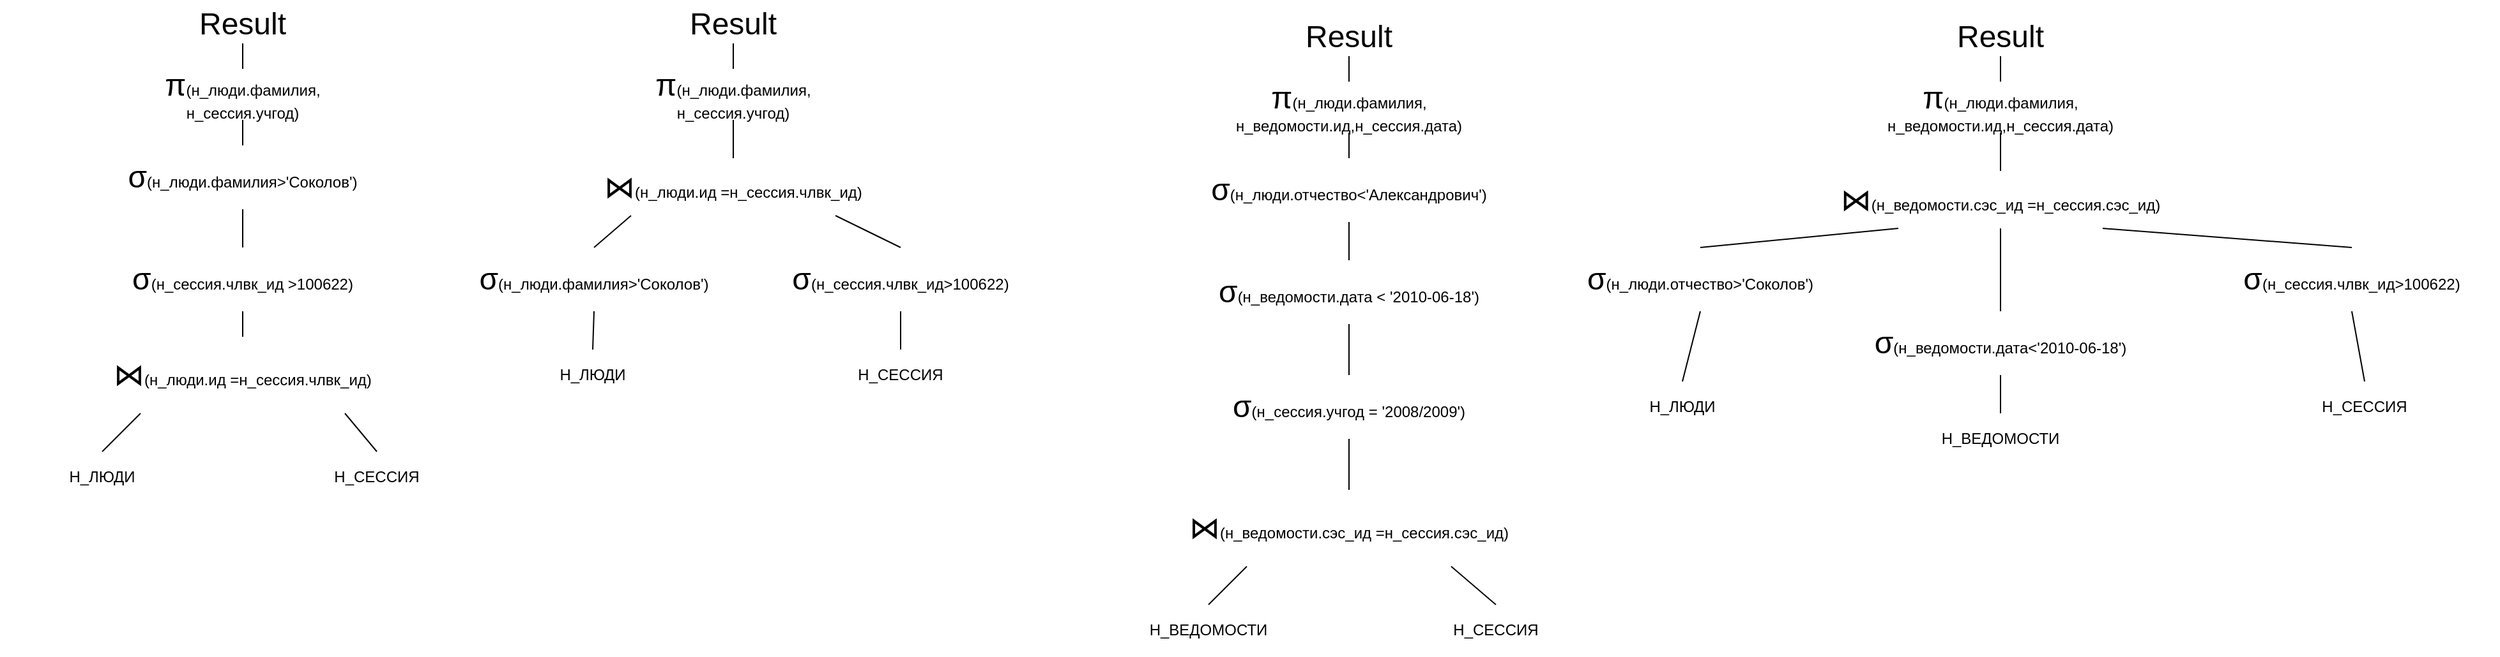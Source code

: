 <mxfile version="26.2.14" pages="2">
  <diagram name="Страница — 1" id="2JjP7Pa0rujz-EyegafC">
    <mxGraphModel dx="1042" dy="692" grid="1" gridSize="10" guides="1" tooltips="1" connect="1" arrows="1" fold="1" page="1" pageScale="1" pageWidth="827" pageHeight="1169" math="0" shadow="0">
      <root>
        <mxCell id="0" />
        <mxCell id="1" parent="0" />
        <mxCell id="96zn_LZhvRboqHvBQPjA-2" value="&lt;font style=&quot;font-size: 24px;&quot;&gt;Result&lt;/font&gt;" style="text;html=1;align=center;verticalAlign=middle;whiteSpace=wrap;rounded=0;shadow=1;" parent="1" vertex="1">
          <mxGeometry x="164" y="50" width="60" height="30" as="geometry" />
        </mxCell>
        <mxCell id="96zn_LZhvRboqHvBQPjA-3" value="&lt;font style=&quot;font-size: 24px;&quot;&gt;π&lt;/font&gt;&lt;font style=&quot;font-size: 12px;&quot;&gt;(н_люди.фамилия,&lt;/font&gt;&lt;div&gt;&lt;font style=&quot;font-size: 12px;&quot;&gt;н_сессия.учгод)&lt;/font&gt;&lt;/div&gt;" style="text;html=1;align=center;verticalAlign=middle;whiteSpace=wrap;rounded=0;" parent="1" vertex="1">
          <mxGeometry x="84" y="100" width="220" height="40" as="geometry" />
        </mxCell>
        <mxCell id="96zn_LZhvRboqHvBQPjA-4" value="&lt;font face=&quot;Helvetica&quot; style=&quot;&quot;&gt;&lt;font style=&quot;font-size: 24px;&quot;&gt;σ&lt;/font&gt;&lt;font style=&quot;font-size: 12px;&quot;&gt;&lt;font style=&quot;&quot;&gt;(&lt;/font&gt;&lt;font style=&quot;&quot;&gt;н_люди.фамилия&amp;gt;&#39;Соколов&#39;&lt;/font&gt;&lt;/font&gt;&lt;/font&gt;&lt;span style=&quot;background-color: transparent; color: light-dark(rgb(0, 0, 0), rgb(255, 255, 255));&quot;&gt;)&lt;/span&gt;" style="text;html=1;align=center;verticalAlign=middle;whiteSpace=wrap;rounded=0;" parent="1" vertex="1">
          <mxGeometry x="79" y="160" width="230" height="50" as="geometry" />
        </mxCell>
        <mxCell id="96zn_LZhvRboqHvBQPjA-8" value="&lt;font face=&quot;Helvetica&quot; style=&quot;&quot;&gt;&lt;font style=&quot;font-size: 24px;&quot;&gt;σ&lt;/font&gt;&lt;font style=&quot;font-size: 12px;&quot;&gt;&lt;font style=&quot;&quot;&gt;(н_сессия.члвк_ид &amp;gt;100622&lt;/font&gt;&lt;/font&gt;&lt;/font&gt;&lt;span style=&quot;background-color: initial;&quot;&gt;)&lt;/span&gt;" style="text;html=1;align=center;verticalAlign=middle;whiteSpace=wrap;rounded=0;" parent="1" vertex="1">
          <mxGeometry x="79" y="240" width="230" height="50" as="geometry" />
        </mxCell>
        <mxCell id="96zn_LZhvRboqHvBQPjA-9" value="&lt;span style=&quot;color: rgb(0, 0, 0); font-style: normal; font-variant-ligatures: normal; font-variant-caps: normal; font-weight: 400; letter-spacing: normal; orphans: 2; text-align: left; text-indent: 0px; text-transform: none; widows: 2; word-spacing: 0px; -webkit-text-stroke-width: 0px; white-space: normal; background-color: rgb(255, 255, 255); text-decoration-thickness: initial; text-decoration-style: initial; text-decoration-color: initial; float: none; display: inline !important;&quot;&gt;&lt;font style=&quot;font-size: 24px;&quot; face=&quot;Helvetica&quot;&gt;⋈&lt;/font&gt;&lt;font style=&quot;font-size: 12px;&quot; face=&quot;Helvetica&quot;&gt;(н_люди.ид =н_сессия.члвк_ид)&lt;/font&gt;&lt;/span&gt;" style="text;html=1;align=center;verticalAlign=middle;whiteSpace=wrap;rounded=0;" parent="1" vertex="1">
          <mxGeometry x="34" y="310" width="320" height="60" as="geometry" />
        </mxCell>
        <mxCell id="96zn_LZhvRboqHvBQPjA-10" value="Н_СЕССИЯ" style="text;html=1;align=center;verticalAlign=middle;whiteSpace=wrap;rounded=0;" parent="1" vertex="1">
          <mxGeometry x="244" y="400" width="110" height="40" as="geometry" />
        </mxCell>
        <mxCell id="96zn_LZhvRboqHvBQPjA-11" value="Н_ЛЮДИ" style="text;html=1;align=center;verticalAlign=middle;whiteSpace=wrap;rounded=0;" parent="1" vertex="1">
          <mxGeometry x="4" y="400" width="160" height="40" as="geometry" />
        </mxCell>
        <mxCell id="96zn_LZhvRboqHvBQPjA-12" value="" style="endArrow=none;html=1;rounded=0;exitX=0.5;exitY=0;exitDx=0;exitDy=0;entryX=0.25;entryY=1;entryDx=0;entryDy=0;" parent="1" source="96zn_LZhvRboqHvBQPjA-11" target="96zn_LZhvRboqHvBQPjA-9" edge="1">
          <mxGeometry width="50" height="50" relative="1" as="geometry">
            <mxPoint x="364" y="420" as="sourcePoint" />
            <mxPoint x="414" y="370" as="targetPoint" />
          </mxGeometry>
        </mxCell>
        <mxCell id="96zn_LZhvRboqHvBQPjA-13" value="" style="endArrow=none;html=1;rounded=0;exitX=0.5;exitY=0;exitDx=0;exitDy=0;entryX=0.75;entryY=1;entryDx=0;entryDy=0;" parent="1" source="96zn_LZhvRboqHvBQPjA-10" target="96zn_LZhvRboqHvBQPjA-9" edge="1">
          <mxGeometry width="50" height="50" relative="1" as="geometry">
            <mxPoint x="94" y="410" as="sourcePoint" />
            <mxPoint x="124" y="380" as="targetPoint" />
          </mxGeometry>
        </mxCell>
        <mxCell id="96zn_LZhvRboqHvBQPjA-14" value="" style="endArrow=none;html=1;rounded=0;exitX=0.5;exitY=0;exitDx=0;exitDy=0;" parent="1" source="96zn_LZhvRboqHvBQPjA-9" target="96zn_LZhvRboqHvBQPjA-8" edge="1">
          <mxGeometry width="50" height="50" relative="1" as="geometry">
            <mxPoint x="364" y="420" as="sourcePoint" />
            <mxPoint x="414" y="370" as="targetPoint" />
          </mxGeometry>
        </mxCell>
        <mxCell id="96zn_LZhvRboqHvBQPjA-15" value="" style="endArrow=none;html=1;rounded=0;exitX=0.5;exitY=0;exitDx=0;exitDy=0;entryX=0.5;entryY=1;entryDx=0;entryDy=0;" parent="1" source="96zn_LZhvRboqHvBQPjA-8" target="96zn_LZhvRboqHvBQPjA-4" edge="1">
          <mxGeometry width="50" height="50" relative="1" as="geometry">
            <mxPoint x="104" y="420" as="sourcePoint" />
            <mxPoint x="134" y="390" as="targetPoint" />
          </mxGeometry>
        </mxCell>
        <mxCell id="96zn_LZhvRboqHvBQPjA-16" value="" style="endArrow=none;html=1;rounded=0;exitX=0.5;exitY=1;exitDx=0;exitDy=0;entryX=0.5;entryY=0;entryDx=0;entryDy=0;" parent="1" source="96zn_LZhvRboqHvBQPjA-3" target="96zn_LZhvRboqHvBQPjA-4" edge="1">
          <mxGeometry width="50" height="50" relative="1" as="geometry">
            <mxPoint x="114" y="430" as="sourcePoint" />
            <mxPoint x="144" y="400" as="targetPoint" />
          </mxGeometry>
        </mxCell>
        <mxCell id="96zn_LZhvRboqHvBQPjA-17" value="" style="endArrow=none;html=1;rounded=0;exitX=0.5;exitY=1;exitDx=0;exitDy=0;entryX=0.5;entryY=0;entryDx=0;entryDy=0;" parent="1" source="96zn_LZhvRboqHvBQPjA-2" target="96zn_LZhvRboqHvBQPjA-3" edge="1">
          <mxGeometry width="50" height="50" relative="1" as="geometry">
            <mxPoint x="124" y="440" as="sourcePoint" />
            <mxPoint x="154" y="410" as="targetPoint" />
          </mxGeometry>
        </mxCell>
        <mxCell id="96zn_LZhvRboqHvBQPjA-21" value="&lt;font style=&quot;font-size: 24px;&quot;&gt;Result&lt;/font&gt;" style="text;html=1;align=center;verticalAlign=middle;whiteSpace=wrap;rounded=0;shadow=1;" parent="1" vertex="1">
          <mxGeometry x="548" y="50" width="60" height="30" as="geometry" />
        </mxCell>
        <mxCell id="96zn_LZhvRboqHvBQPjA-22" value="&lt;font style=&quot;font-size: 24px;&quot;&gt;π&lt;/font&gt;(н_люди.фамилия,&lt;div&gt;н_сессия.учгод)&lt;/div&gt;" style="text;html=1;align=center;verticalAlign=middle;whiteSpace=wrap;rounded=0;" parent="1" vertex="1">
          <mxGeometry x="468" y="100" width="220" height="40" as="geometry" />
        </mxCell>
        <mxCell id="96zn_LZhvRboqHvBQPjA-23" value="&lt;font face=&quot;Helvetica&quot; style=&quot;&quot;&gt;&lt;font style=&quot;font-size: 24px;&quot;&gt;σ&lt;/font&gt;&lt;font style=&quot;font-size: 12px;&quot;&gt;&lt;font style=&quot;&quot;&gt;(&lt;/font&gt;&lt;font style=&quot;&quot;&gt;н_люди.фамилия&amp;gt;&#39;Cоколов&#39;&lt;/font&gt;&lt;/font&gt;&lt;/font&gt;&lt;span style=&quot;background-color: transparent; color: light-dark(rgb(0, 0, 0), rgb(255, 255, 255));&quot;&gt;)&lt;/span&gt;" style="text;html=1;align=center;verticalAlign=middle;whiteSpace=wrap;rounded=0;" parent="1" vertex="1">
          <mxGeometry x="354" y="240" width="230" height="50" as="geometry" />
        </mxCell>
        <mxCell id="96zn_LZhvRboqHvBQPjA-24" value="&lt;font face=&quot;Helvetica&quot; style=&quot;&quot;&gt;&lt;font style=&quot;font-size: 24px;&quot;&gt;σ&lt;/font&gt;&lt;font style=&quot;font-size: 12px;&quot;&gt;&lt;font style=&quot;&quot;&gt;(н_сессия.члвк_ид&amp;gt;100622&lt;/font&gt;&lt;/font&gt;&lt;/font&gt;&lt;span style=&quot;background-color: initial;&quot;&gt;)&lt;/span&gt;" style="text;html=1;align=center;verticalAlign=middle;whiteSpace=wrap;rounded=0;" parent="1" vertex="1">
          <mxGeometry x="594" y="240" width="230" height="50" as="geometry" />
        </mxCell>
        <mxCell id="96zn_LZhvRboqHvBQPjA-25" value="&lt;span style=&quot;color: rgb(0, 0, 0); font-style: normal; font-variant-ligatures: normal; font-variant-caps: normal; font-weight: 400; letter-spacing: normal; orphans: 2; text-align: left; text-indent: 0px; text-transform: none; widows: 2; word-spacing: 0px; -webkit-text-stroke-width: 0px; white-space: normal; background-color: rgb(255, 255, 255); text-decoration-thickness: initial; text-decoration-style: initial; text-decoration-color: initial; float: none; display: inline !important;&quot;&gt;&lt;font style=&quot;font-size: 24px;&quot; face=&quot;Helvetica&quot;&gt;⋈&lt;/font&gt;&lt;font style=&quot;font-size: 12px;&quot; face=&quot;Helvetica&quot;&gt;(н_люди.ид =н_сессия.члвк_ид)&lt;/font&gt;&lt;/span&gt;" style="text;html=1;align=center;verticalAlign=middle;whiteSpace=wrap;rounded=0;" parent="1" vertex="1">
          <mxGeometry x="418" y="170" width="320" height="45" as="geometry" />
        </mxCell>
        <mxCell id="96zn_LZhvRboqHvBQPjA-26" value="Н_CЕССИЯ" style="text;html=1;align=center;verticalAlign=middle;whiteSpace=wrap;rounded=0;" parent="1" vertex="1">
          <mxGeometry x="654" y="320" width="110" height="40" as="geometry" />
        </mxCell>
        <mxCell id="96zn_LZhvRboqHvBQPjA-27" value="Н_ЛЮДИ" style="text;html=1;align=center;verticalAlign=middle;whiteSpace=wrap;rounded=0;" parent="1" vertex="1">
          <mxGeometry x="388" y="320" width="160" height="40" as="geometry" />
        </mxCell>
        <mxCell id="96zn_LZhvRboqHvBQPjA-33" value="" style="endArrow=none;html=1;rounded=0;exitX=0.5;exitY=1;exitDx=0;exitDy=0;entryX=0.5;entryY=0;entryDx=0;entryDy=0;" parent="1" source="96zn_LZhvRboqHvBQPjA-21" target="96zn_LZhvRboqHvBQPjA-22" edge="1">
          <mxGeometry width="50" height="50" relative="1" as="geometry">
            <mxPoint x="508" y="440" as="sourcePoint" />
            <mxPoint x="538" y="410" as="targetPoint" />
          </mxGeometry>
        </mxCell>
        <mxCell id="96zn_LZhvRboqHvBQPjA-34" value="" style="endArrow=none;html=1;rounded=0;exitX=0.5;exitY=0;exitDx=0;exitDy=0;entryX=0.5;entryY=1;entryDx=0;entryDy=0;" parent="1" source="96zn_LZhvRboqHvBQPjA-27" target="96zn_LZhvRboqHvBQPjA-23" edge="1">
          <mxGeometry width="50" height="50" relative="1" as="geometry">
            <mxPoint x="94" y="410" as="sourcePoint" />
            <mxPoint x="124" y="380" as="targetPoint" />
          </mxGeometry>
        </mxCell>
        <mxCell id="96zn_LZhvRboqHvBQPjA-35" value="" style="endArrow=none;html=1;rounded=0;exitX=0.5;exitY=0;exitDx=0;exitDy=0;entryX=0.5;entryY=1;entryDx=0;entryDy=0;" parent="1" source="96zn_LZhvRboqHvBQPjA-26" target="96zn_LZhvRboqHvBQPjA-24" edge="1">
          <mxGeometry width="50" height="50" relative="1" as="geometry">
            <mxPoint x="489" y="330" as="sourcePoint" />
            <mxPoint x="489" y="300" as="targetPoint" />
          </mxGeometry>
        </mxCell>
        <mxCell id="96zn_LZhvRboqHvBQPjA-36" value="" style="endArrow=none;html=1;rounded=0;exitX=0.5;exitY=0;exitDx=0;exitDy=0;entryX=0.25;entryY=1;entryDx=0;entryDy=0;" parent="1" source="96zn_LZhvRboqHvBQPjA-23" target="96zn_LZhvRboqHvBQPjA-25" edge="1">
          <mxGeometry width="50" height="50" relative="1" as="geometry">
            <mxPoint x="499" y="340" as="sourcePoint" />
            <mxPoint x="499" y="310" as="targetPoint" />
          </mxGeometry>
        </mxCell>
        <mxCell id="96zn_LZhvRboqHvBQPjA-37" value="" style="endArrow=none;html=1;rounded=0;exitX=0.5;exitY=0;exitDx=0;exitDy=0;entryX=0.75;entryY=1;entryDx=0;entryDy=0;" parent="1" source="96zn_LZhvRboqHvBQPjA-24" target="96zn_LZhvRboqHvBQPjA-25" edge="1">
          <mxGeometry width="50" height="50" relative="1" as="geometry">
            <mxPoint x="509" y="350" as="sourcePoint" />
            <mxPoint x="509" y="320" as="targetPoint" />
          </mxGeometry>
        </mxCell>
        <mxCell id="96zn_LZhvRboqHvBQPjA-38" value="" style="endArrow=none;html=1;rounded=0;entryX=0.5;entryY=1;entryDx=0;entryDy=0;" parent="1" source="96zn_LZhvRboqHvBQPjA-25" target="96zn_LZhvRboqHvBQPjA-22" edge="1">
          <mxGeometry width="50" height="50" relative="1" as="geometry">
            <mxPoint x="519" y="360" as="sourcePoint" />
            <mxPoint x="519" y="330" as="targetPoint" />
          </mxGeometry>
        </mxCell>
        <mxCell id="K8DJrwSRKDagzmZcBtCX-1" value="&lt;font style=&quot;font-size: 24px;&quot;&gt;Result&lt;/font&gt;" style="text;html=1;align=center;verticalAlign=middle;whiteSpace=wrap;rounded=0;shadow=1;" vertex="1" parent="1">
          <mxGeometry x="1030" y="60" width="60" height="30" as="geometry" />
        </mxCell>
        <mxCell id="K8DJrwSRKDagzmZcBtCX-2" value="&lt;font style=&quot;font-size: 24px;&quot;&gt;π&lt;/font&gt;&lt;font style=&quot;font-size: 12px;&quot;&gt;(н_люди.фамилия,&lt;/font&gt;&lt;div&gt;&lt;font style=&quot;font-size: 12px;&quot;&gt;н_ведомости.ид,н_сессия.дата)&lt;/font&gt;&lt;/div&gt;" style="text;html=1;align=center;verticalAlign=middle;whiteSpace=wrap;rounded=0;" vertex="1" parent="1">
          <mxGeometry x="950" y="110" width="220" height="40" as="geometry" />
        </mxCell>
        <mxCell id="K8DJrwSRKDagzmZcBtCX-3" value="&lt;font face=&quot;Helvetica&quot; style=&quot;&quot;&gt;&lt;font style=&quot;font-size: 24px;&quot;&gt;σ&lt;/font&gt;&lt;font style=&quot;font-size: 12px;&quot;&gt;&lt;font style=&quot;&quot;&gt;(&lt;/font&gt;&lt;font style=&quot;&quot;&gt;н_люди.отчество&amp;lt;&#39;Александрович&#39;&lt;/font&gt;&lt;/font&gt;&lt;/font&gt;&lt;span style=&quot;background-color: transparent; color: light-dark(rgb(0, 0, 0), rgb(255, 255, 255));&quot;&gt;)&lt;/span&gt;" style="text;html=1;align=center;verticalAlign=middle;whiteSpace=wrap;rounded=0;" vertex="1" parent="1">
          <mxGeometry x="945" y="170" width="230" height="50" as="geometry" />
        </mxCell>
        <mxCell id="K8DJrwSRKDagzmZcBtCX-4" value="&lt;font face=&quot;Helvetica&quot; style=&quot;&quot;&gt;&lt;font style=&quot;font-size: 24px;&quot;&gt;σ&lt;/font&gt;&lt;font style=&quot;font-size: 12px;&quot;&gt;&lt;font style=&quot;&quot;&gt;(н_ведомости.дата &amp;lt; &#39;2010-06-18&#39;&lt;/font&gt;&lt;/font&gt;&lt;/font&gt;&lt;span style=&quot;background-color: initial;&quot;&gt;)&lt;/span&gt;" style="text;html=1;align=center;verticalAlign=middle;whiteSpace=wrap;rounded=0;" vertex="1" parent="1">
          <mxGeometry x="945" y="250" width="230" height="50" as="geometry" />
        </mxCell>
        <mxCell id="K8DJrwSRKDagzmZcBtCX-5" value="&lt;span style=&quot;color: rgb(0, 0, 0); font-style: normal; font-variant-ligatures: normal; font-variant-caps: normal; font-weight: 400; letter-spacing: normal; orphans: 2; text-align: left; text-indent: 0px; text-transform: none; widows: 2; word-spacing: 0px; -webkit-text-stroke-width: 0px; white-space: normal; background-color: rgb(255, 255, 255); text-decoration-thickness: initial; text-decoration-style: initial; text-decoration-color: initial; float: none; display: inline !important;&quot;&gt;&lt;font style=&quot;font-size: 24px;&quot; face=&quot;Helvetica&quot;&gt;⋈&lt;/font&gt;&lt;font style=&quot;font-size: 12px;&quot; face=&quot;Helvetica&quot;&gt;(н_ведомости.cэс_ид =н_сессия.сэс_ид)&lt;/font&gt;&lt;/span&gt;" style="text;html=1;align=center;verticalAlign=middle;whiteSpace=wrap;rounded=0;" vertex="1" parent="1">
          <mxGeometry x="900" y="430" width="320" height="60" as="geometry" />
        </mxCell>
        <mxCell id="K8DJrwSRKDagzmZcBtCX-6" value="Н_СЕССИЯ" style="text;html=1;align=center;verticalAlign=middle;whiteSpace=wrap;rounded=0;" vertex="1" parent="1">
          <mxGeometry x="1120" y="520" width="110" height="40" as="geometry" />
        </mxCell>
        <mxCell id="K8DJrwSRKDagzmZcBtCX-7" value="Н_ВЕДОМОСТИ" style="text;html=1;align=center;verticalAlign=middle;whiteSpace=wrap;rounded=0;" vertex="1" parent="1">
          <mxGeometry x="870" y="520" width="160" height="40" as="geometry" />
        </mxCell>
        <mxCell id="K8DJrwSRKDagzmZcBtCX-8" value="" style="endArrow=none;html=1;rounded=0;exitX=0.5;exitY=0;exitDx=0;exitDy=0;entryX=0.25;entryY=1;entryDx=0;entryDy=0;" edge="1" parent="1" source="K8DJrwSRKDagzmZcBtCX-7" target="K8DJrwSRKDagzmZcBtCX-5">
          <mxGeometry width="50" height="50" relative="1" as="geometry">
            <mxPoint x="1230" y="430" as="sourcePoint" />
            <mxPoint x="1280" y="380" as="targetPoint" />
          </mxGeometry>
        </mxCell>
        <mxCell id="K8DJrwSRKDagzmZcBtCX-9" value="" style="endArrow=none;html=1;rounded=0;exitX=0.5;exitY=0;exitDx=0;exitDy=0;entryX=0.75;entryY=1;entryDx=0;entryDy=0;" edge="1" parent="1" source="K8DJrwSRKDagzmZcBtCX-6" target="K8DJrwSRKDagzmZcBtCX-5">
          <mxGeometry width="50" height="50" relative="1" as="geometry">
            <mxPoint x="960" y="420" as="sourcePoint" />
            <mxPoint x="990" y="390" as="targetPoint" />
          </mxGeometry>
        </mxCell>
        <mxCell id="K8DJrwSRKDagzmZcBtCX-10" value="" style="endArrow=none;html=1;rounded=0;" edge="1" parent="1" target="K8DJrwSRKDagzmZcBtCX-4">
          <mxGeometry width="50" height="50" relative="1" as="geometry">
            <mxPoint x="1060" y="340" as="sourcePoint" />
            <mxPoint x="1280" y="380" as="targetPoint" />
          </mxGeometry>
        </mxCell>
        <mxCell id="K8DJrwSRKDagzmZcBtCX-11" value="" style="endArrow=none;html=1;rounded=0;exitX=0.5;exitY=0;exitDx=0;exitDy=0;entryX=0.5;entryY=1;entryDx=0;entryDy=0;" edge="1" parent="1" source="K8DJrwSRKDagzmZcBtCX-4" target="K8DJrwSRKDagzmZcBtCX-3">
          <mxGeometry width="50" height="50" relative="1" as="geometry">
            <mxPoint x="970" y="430" as="sourcePoint" />
            <mxPoint x="1000" y="400" as="targetPoint" />
          </mxGeometry>
        </mxCell>
        <mxCell id="K8DJrwSRKDagzmZcBtCX-12" value="" style="endArrow=none;html=1;rounded=0;exitX=0.5;exitY=1;exitDx=0;exitDy=0;entryX=0.5;entryY=0;entryDx=0;entryDy=0;" edge="1" parent="1" source="K8DJrwSRKDagzmZcBtCX-2" target="K8DJrwSRKDagzmZcBtCX-3">
          <mxGeometry width="50" height="50" relative="1" as="geometry">
            <mxPoint x="980" y="440" as="sourcePoint" />
            <mxPoint x="1010" y="410" as="targetPoint" />
          </mxGeometry>
        </mxCell>
        <mxCell id="K8DJrwSRKDagzmZcBtCX-13" value="" style="endArrow=none;html=1;rounded=0;exitX=0.5;exitY=1;exitDx=0;exitDy=0;entryX=0.5;entryY=0;entryDx=0;entryDy=0;" edge="1" parent="1" source="K8DJrwSRKDagzmZcBtCX-1" target="K8DJrwSRKDagzmZcBtCX-2">
          <mxGeometry width="50" height="50" relative="1" as="geometry">
            <mxPoint x="990" y="450" as="sourcePoint" />
            <mxPoint x="1020" y="420" as="targetPoint" />
          </mxGeometry>
        </mxCell>
        <mxCell id="K8DJrwSRKDagzmZcBtCX-14" value="&lt;font style=&quot;font-size: 24px;&quot;&gt;Result&lt;/font&gt;" style="text;html=1;align=center;verticalAlign=middle;whiteSpace=wrap;rounded=0;shadow=1;" vertex="1" parent="1">
          <mxGeometry x="1540" y="60" width="60" height="30" as="geometry" />
        </mxCell>
        <mxCell id="K8DJrwSRKDagzmZcBtCX-15" value="&lt;font style=&quot;font-size: 24px;&quot;&gt;π&lt;/font&gt;(н_люди.фамилия,&lt;div&gt;н_ведомости.ид,н_сессия.дата)&lt;/div&gt;" style="text;html=1;align=center;verticalAlign=middle;whiteSpace=wrap;rounded=0;" vertex="1" parent="1">
          <mxGeometry x="1460" y="110" width="220" height="40" as="geometry" />
        </mxCell>
        <mxCell id="K8DJrwSRKDagzmZcBtCX-16" value="&lt;font face=&quot;Helvetica&quot; style=&quot;&quot;&gt;&lt;font style=&quot;font-size: 24px;&quot;&gt;σ&lt;/font&gt;&lt;font style=&quot;font-size: 12px;&quot;&gt;&lt;font style=&quot;&quot;&gt;(&lt;/font&gt;&lt;font style=&quot;&quot;&gt;н_люди.отчество&amp;gt;&#39;Cоколов&#39;&lt;/font&gt;&lt;/font&gt;&lt;/font&gt;&lt;span style=&quot;background-color: transparent; color: light-dark(rgb(0, 0, 0), rgb(255, 255, 255));&quot;&gt;)&lt;/span&gt;" style="text;html=1;align=center;verticalAlign=middle;whiteSpace=wrap;rounded=0;" vertex="1" parent="1">
          <mxGeometry x="1220" y="240" width="230" height="50" as="geometry" />
        </mxCell>
        <mxCell id="K8DJrwSRKDagzmZcBtCX-17" value="&lt;font face=&quot;Helvetica&quot; style=&quot;&quot;&gt;&lt;font style=&quot;font-size: 24px;&quot;&gt;σ&lt;/font&gt;&lt;font style=&quot;font-size: 12px;&quot;&gt;&lt;font style=&quot;&quot;&gt;(н_сессия.члвк_ид&amp;gt;100622&lt;/font&gt;&lt;/font&gt;&lt;/font&gt;&lt;span style=&quot;background-color: initial;&quot;&gt;)&lt;/span&gt;" style="text;html=1;align=center;verticalAlign=middle;whiteSpace=wrap;rounded=0;" vertex="1" parent="1">
          <mxGeometry x="1730" y="240" width="230" height="50" as="geometry" />
        </mxCell>
        <mxCell id="K8DJrwSRKDagzmZcBtCX-33" style="edgeStyle=orthogonalEdgeStyle;rounded=0;orthogonalLoop=1;jettySize=auto;html=1;entryX=0.5;entryY=0;entryDx=0;entryDy=0;endArrow=none;startFill=0;" edge="1" parent="1" source="K8DJrwSRKDagzmZcBtCX-18" target="K8DJrwSRKDagzmZcBtCX-32">
          <mxGeometry relative="1" as="geometry" />
        </mxCell>
        <mxCell id="K8DJrwSRKDagzmZcBtCX-18" value="&lt;span style=&quot;color: rgb(0, 0, 0); font-style: normal; font-variant-ligatures: normal; font-variant-caps: normal; font-weight: 400; letter-spacing: normal; orphans: 2; text-align: left; text-indent: 0px; text-transform: none; widows: 2; word-spacing: 0px; -webkit-text-stroke-width: 0px; white-space: normal; background-color: rgb(255, 255, 255); text-decoration-thickness: initial; text-decoration-style: initial; text-decoration-color: initial; float: none; display: inline !important;&quot;&gt;&lt;font style=&quot;font-size: 24px;&quot; face=&quot;Helvetica&quot;&gt;⋈&lt;/font&gt;&lt;font style=&quot;font-size: 12px;&quot; face=&quot;Helvetica&quot;&gt;(н_ведомости.сэс_ид =н_сессия.сэс_ид)&lt;/font&gt;&lt;/span&gt;" style="text;html=1;align=center;verticalAlign=middle;whiteSpace=wrap;rounded=0;" vertex="1" parent="1">
          <mxGeometry x="1410" y="180" width="320" height="45" as="geometry" />
        </mxCell>
        <mxCell id="K8DJrwSRKDagzmZcBtCX-19" value="Н_CЕССИЯ" style="text;html=1;align=center;verticalAlign=middle;whiteSpace=wrap;rounded=0;" vertex="1" parent="1">
          <mxGeometry x="1800" y="345" width="110" height="40" as="geometry" />
        </mxCell>
        <mxCell id="K8DJrwSRKDagzmZcBtCX-20" value="Н_ЛЮДИ" style="text;html=1;align=center;verticalAlign=middle;whiteSpace=wrap;rounded=0;" vertex="1" parent="1">
          <mxGeometry x="1241" y="345" width="160" height="40" as="geometry" />
        </mxCell>
        <mxCell id="K8DJrwSRKDagzmZcBtCX-21" value="" style="endArrow=none;html=1;rounded=0;exitX=0.5;exitY=1;exitDx=0;exitDy=0;entryX=0.5;entryY=0;entryDx=0;entryDy=0;" edge="1" parent="1" source="K8DJrwSRKDagzmZcBtCX-14" target="K8DJrwSRKDagzmZcBtCX-15">
          <mxGeometry width="50" height="50" relative="1" as="geometry">
            <mxPoint x="1500" y="450" as="sourcePoint" />
            <mxPoint x="1530" y="420" as="targetPoint" />
          </mxGeometry>
        </mxCell>
        <mxCell id="K8DJrwSRKDagzmZcBtCX-22" value="" style="endArrow=none;html=1;rounded=0;exitX=0.5;exitY=0;exitDx=0;exitDy=0;entryX=0.5;entryY=1;entryDx=0;entryDy=0;" edge="1" parent="1" source="K8DJrwSRKDagzmZcBtCX-20" target="K8DJrwSRKDagzmZcBtCX-16">
          <mxGeometry width="50" height="50" relative="1" as="geometry">
            <mxPoint x="1086" y="420" as="sourcePoint" />
            <mxPoint x="1461" y="300" as="targetPoint" />
          </mxGeometry>
        </mxCell>
        <mxCell id="K8DJrwSRKDagzmZcBtCX-23" value="" style="endArrow=none;html=1;rounded=0;exitX=0.5;exitY=0;exitDx=0;exitDy=0;entryX=0.5;entryY=1;entryDx=0;entryDy=0;" edge="1" parent="1" source="K8DJrwSRKDagzmZcBtCX-19" target="K8DJrwSRKDagzmZcBtCX-17">
          <mxGeometry width="50" height="50" relative="1" as="geometry">
            <mxPoint x="1481" y="340" as="sourcePoint" />
            <mxPoint x="1481" y="310" as="targetPoint" />
          </mxGeometry>
        </mxCell>
        <mxCell id="K8DJrwSRKDagzmZcBtCX-24" value="" style="endArrow=none;html=1;rounded=0;exitX=0.5;exitY=0;exitDx=0;exitDy=0;entryX=0.25;entryY=1;entryDx=0;entryDy=0;" edge="1" parent="1" source="K8DJrwSRKDagzmZcBtCX-16" target="K8DJrwSRKDagzmZcBtCX-18">
          <mxGeometry width="50" height="50" relative="1" as="geometry">
            <mxPoint x="1461" y="250" as="sourcePoint" />
            <mxPoint x="1491" y="320" as="targetPoint" />
          </mxGeometry>
        </mxCell>
        <mxCell id="K8DJrwSRKDagzmZcBtCX-25" value="" style="endArrow=none;html=1;rounded=0;exitX=0.5;exitY=0;exitDx=0;exitDy=0;entryX=0.75;entryY=1;entryDx=0;entryDy=0;" edge="1" parent="1" source="K8DJrwSRKDagzmZcBtCX-17" target="K8DJrwSRKDagzmZcBtCX-18">
          <mxGeometry width="50" height="50" relative="1" as="geometry">
            <mxPoint x="1501" y="360" as="sourcePoint" />
            <mxPoint x="1501" y="330" as="targetPoint" />
          </mxGeometry>
        </mxCell>
        <mxCell id="K8DJrwSRKDagzmZcBtCX-26" value="" style="endArrow=none;html=1;rounded=0;entryX=0.5;entryY=1;entryDx=0;entryDy=0;" edge="1" parent="1" source="K8DJrwSRKDagzmZcBtCX-18" target="K8DJrwSRKDagzmZcBtCX-15">
          <mxGeometry width="50" height="50" relative="1" as="geometry">
            <mxPoint x="1511" y="370" as="sourcePoint" />
            <mxPoint x="1511" y="340" as="targetPoint" />
          </mxGeometry>
        </mxCell>
        <mxCell id="K8DJrwSRKDagzmZcBtCX-30" style="edgeStyle=orthogonalEdgeStyle;rounded=0;orthogonalLoop=1;jettySize=auto;html=1;endArrow=none;startFill=0;" edge="1" parent="1" source="K8DJrwSRKDagzmZcBtCX-27" target="K8DJrwSRKDagzmZcBtCX-5">
          <mxGeometry relative="1" as="geometry" />
        </mxCell>
        <mxCell id="K8DJrwSRKDagzmZcBtCX-27" value="&lt;font face=&quot;Helvetica&quot; style=&quot;&quot;&gt;&lt;font style=&quot;font-size: 24px;&quot;&gt;σ&lt;/font&gt;&lt;font style=&quot;font-size: 12px;&quot;&gt;&lt;font style=&quot;&quot;&gt;(н_сессия.учгод = &#39;2008/2009&#39;&lt;/font&gt;&lt;/font&gt;&lt;/font&gt;&lt;span style=&quot;background-color: initial;&quot;&gt;)&lt;/span&gt;" style="text;html=1;align=center;verticalAlign=middle;whiteSpace=wrap;rounded=0;" vertex="1" parent="1">
          <mxGeometry x="945" y="340" width="230" height="50" as="geometry" />
        </mxCell>
        <mxCell id="K8DJrwSRKDagzmZcBtCX-31" style="edgeStyle=orthogonalEdgeStyle;rounded=0;orthogonalLoop=1;jettySize=auto;html=1;exitX=0.5;exitY=1;exitDx=0;exitDy=0;" edge="1" parent="1" source="K8DJrwSRKDagzmZcBtCX-19" target="K8DJrwSRKDagzmZcBtCX-19">
          <mxGeometry relative="1" as="geometry" />
        </mxCell>
        <mxCell id="K8DJrwSRKDagzmZcBtCX-35" style="edgeStyle=orthogonalEdgeStyle;rounded=0;orthogonalLoop=1;jettySize=auto;html=1;entryX=0.5;entryY=0;entryDx=0;entryDy=0;endArrow=none;startFill=0;" edge="1" parent="1" source="K8DJrwSRKDagzmZcBtCX-32" target="K8DJrwSRKDagzmZcBtCX-34">
          <mxGeometry relative="1" as="geometry" />
        </mxCell>
        <mxCell id="K8DJrwSRKDagzmZcBtCX-32" value="&lt;font face=&quot;Helvetica&quot; style=&quot;&quot;&gt;&lt;font style=&quot;font-size: 24px;&quot;&gt;σ&lt;/font&gt;&lt;font style=&quot;font-size: 12px;&quot;&gt;&lt;font style=&quot;&quot;&gt;(&lt;/font&gt;&lt;font style=&quot;&quot;&gt;н_ведомости.дата&amp;lt;&#39;2010-06-18&#39;&lt;/font&gt;&lt;/font&gt;&lt;/font&gt;&lt;span style=&quot;background-color: transparent; color: light-dark(rgb(0, 0, 0), rgb(255, 255, 255));&quot;&gt;)&lt;/span&gt;" style="text;html=1;align=center;verticalAlign=middle;whiteSpace=wrap;rounded=0;" vertex="1" parent="1">
          <mxGeometry x="1455" y="290" width="230" height="50" as="geometry" />
        </mxCell>
        <mxCell id="K8DJrwSRKDagzmZcBtCX-34" value="Н_ВЕДОМОСТИ" style="text;html=1;align=center;verticalAlign=middle;whiteSpace=wrap;rounded=0;" vertex="1" parent="1">
          <mxGeometry x="1490" y="370" width="160" height="40" as="geometry" />
        </mxCell>
      </root>
    </mxGraphModel>
  </diagram>
  <diagram id="Bz84TYsq3eT7sRz_icdk" name="Страница — 2">
    <mxGraphModel dx="2501" dy="788" grid="1" gridSize="10" guides="1" tooltips="1" connect="1" arrows="1" fold="1" page="1" pageScale="1" pageWidth="827" pageHeight="1169" math="0" shadow="0">
      <root>
        <mxCell id="0" />
        <mxCell id="1" parent="0" />
        <mxCell id="AfHIorYxNq62lIFqsqqZ-1" value="&lt;font style=&quot;font-size: 24px;&quot;&gt;Result&lt;/font&gt;" style="text;html=1;align=center;verticalAlign=middle;whiteSpace=wrap;rounded=0;shadow=1;" vertex="1" parent="1">
          <mxGeometry x="164" y="50" width="60" height="30" as="geometry" />
        </mxCell>
        <mxCell id="AfHIorYxNq62lIFqsqqZ-2" value="&lt;font style=&quot;font-size: 24px;&quot;&gt;π&lt;/font&gt;&lt;font style=&quot;font-size: 12px;&quot;&gt;(н_люди.отчество, н_обучения.члвк_ид, н_ученики.начало&lt;/font&gt;&lt;span style=&quot;background-color: initial;&quot;&gt;)&lt;/span&gt;" style="text;html=1;align=center;verticalAlign=middle;whiteSpace=wrap;rounded=0;" vertex="1" parent="1">
          <mxGeometry x="84" y="100" width="220" height="60" as="geometry" />
        </mxCell>
        <mxCell id="AfHIorYxNq62lIFqsqqZ-3" value="&lt;font face=&quot;Helvetica&quot; style=&quot;&quot;&gt;&lt;font style=&quot;font-size: 24px;&quot;&gt;σ&lt;/font&gt;&lt;font style=&quot;font-size: 12px;&quot;&gt;&lt;font style=&quot;&quot;&gt;(н_люди.отчество = &#39;Сергеевич&#39;&lt;/font&gt;&lt;/font&gt;&lt;/font&gt;&lt;span style=&quot;background-color: initial;&quot;&gt;)&lt;/span&gt;" style="text;html=1;align=center;verticalAlign=middle;whiteSpace=wrap;rounded=0;" vertex="1" parent="1">
          <mxGeometry x="79" y="180" width="230" height="40" as="geometry" />
        </mxCell>
        <mxCell id="AfHIorYxNq62lIFqsqqZ-4" value="&lt;font face=&quot;Helvetica&quot; style=&quot;&quot;&gt;&lt;font style=&quot;font-size: 24px;&quot;&gt;σ&lt;/font&gt;&lt;font style=&quot;font-size: 12px;&quot;&gt;&lt;font style=&quot;&quot;&gt;(н_обучения.члвк_ид = 163276&lt;/font&gt;&lt;/font&gt;&lt;/font&gt;&lt;span style=&quot;background-color: initial;&quot;&gt;)&lt;/span&gt;" style="text;html=1;align=center;verticalAlign=middle;whiteSpace=wrap;rounded=0;" vertex="1" parent="1">
          <mxGeometry x="79" y="250" width="230" height="40" as="geometry" />
        </mxCell>
        <mxCell id="AfHIorYxNq62lIFqsqqZ-5" value="&lt;span style=&quot;color: rgb(0, 0, 0); font-style: normal; font-variant-ligatures: normal; font-variant-caps: normal; font-weight: 400; letter-spacing: normal; orphans: 2; text-align: left; text-indent: 0px; text-transform: none; widows: 2; word-spacing: 0px; -webkit-text-stroke-width: 0px; white-space: normal; background-color: rgb(255, 255, 255); text-decoration-thickness: initial; text-decoration-style: initial; text-decoration-color: initial; float: none; display: inline !important;&quot;&gt;&lt;font style=&quot;font-size: 24px;&quot; face=&quot;Helvetica&quot;&gt;⋈&lt;/font&gt;&lt;font style=&quot;font-size: 12px;&quot; face=&quot;Helvetica&quot;&gt;(н_люди.ид = н_обучения.члвк_ид )&lt;/font&gt;&lt;/span&gt;" style="text;html=1;align=center;verticalAlign=middle;whiteSpace=wrap;rounded=0;" vertex="1" parent="1">
          <mxGeometry x="-60" y="390" width="320" height="40" as="geometry" />
        </mxCell>
        <mxCell id="AfHIorYxNq62lIFqsqqZ-6" value="&lt;font style=&quot;font-size: 18px;&quot;&gt;н_ученики&lt;/font&gt;" style="text;html=1;align=center;verticalAlign=middle;whiteSpace=wrap;rounded=0;" vertex="1" parent="1">
          <mxGeometry x="260" y="390" width="110" height="40" as="geometry" />
        </mxCell>
        <mxCell id="AfHIorYxNq62lIFqsqqZ-7" value="&lt;font style=&quot;font-size: 18px;&quot;&gt;н_люди&lt;/font&gt;" style="text;html=1;align=center;verticalAlign=middle;whiteSpace=wrap;rounded=0;" vertex="1" parent="1">
          <mxGeometry x="-16" y="460" width="160" height="40" as="geometry" />
        </mxCell>
        <mxCell id="AfHIorYxNq62lIFqsqqZ-11" value="" style="endArrow=none;html=1;rounded=0;exitX=0.5;exitY=0;exitDx=0;exitDy=0;entryX=0.5;entryY=1;entryDx=0;entryDy=0;" edge="1" parent="1" source="AfHIorYxNq62lIFqsqqZ-4" target="AfHIorYxNq62lIFqsqqZ-3">
          <mxGeometry width="50" height="50" relative="1" as="geometry">
            <mxPoint x="104" y="420" as="sourcePoint" />
            <mxPoint x="134" y="390" as="targetPoint" />
          </mxGeometry>
        </mxCell>
        <mxCell id="AfHIorYxNq62lIFqsqqZ-12" value="" style="endArrow=none;html=1;rounded=0;exitX=0.5;exitY=1;exitDx=0;exitDy=0;entryX=0.5;entryY=0;entryDx=0;entryDy=0;" edge="1" parent="1" source="AfHIorYxNq62lIFqsqqZ-2" target="AfHIorYxNq62lIFqsqqZ-3">
          <mxGeometry width="50" height="50" relative="1" as="geometry">
            <mxPoint x="114" y="430" as="sourcePoint" />
            <mxPoint x="144" y="400" as="targetPoint" />
          </mxGeometry>
        </mxCell>
        <mxCell id="AfHIorYxNq62lIFqsqqZ-13" value="" style="endArrow=none;html=1;rounded=0;exitX=0.5;exitY=1;exitDx=0;exitDy=0;entryX=0.5;entryY=0;entryDx=0;entryDy=0;" edge="1" parent="1" source="AfHIorYxNq62lIFqsqqZ-1" target="AfHIorYxNq62lIFqsqqZ-2">
          <mxGeometry width="50" height="50" relative="1" as="geometry">
            <mxPoint x="124" y="440" as="sourcePoint" />
            <mxPoint x="154" y="410" as="targetPoint" />
          </mxGeometry>
        </mxCell>
        <mxCell id="AfHIorYxNq62lIFqsqqZ-14" value="&lt;font style=&quot;font-size: 18px;&quot;&gt;н_обучения&lt;/font&gt;" style="text;html=1;align=center;verticalAlign=middle;whiteSpace=wrap;rounded=0;" vertex="1" parent="1">
          <mxGeometry x="144" y="460" width="160" height="40" as="geometry" />
        </mxCell>
        <mxCell id="AfHIorYxNq62lIFqsqqZ-15" value="&lt;span style=&quot;color: rgb(0, 0, 0); font-style: normal; font-variant-ligatures: normal; font-variant-caps: normal; font-weight: 400; letter-spacing: normal; orphans: 2; text-align: left; text-indent: 0px; text-transform: none; widows: 2; word-spacing: 0px; -webkit-text-stroke-width: 0px; white-space: normal; background-color: rgb(255, 255, 255); text-decoration-thickness: initial; text-decoration-style: initial; text-decoration-color: initial; float: none; display: inline !important;&quot;&gt;&lt;font style=&quot;font-size: 24px;&quot; face=&quot;Helvetica&quot;&gt;⋈&lt;/font&gt;&lt;font style=&quot;font-size: 12px;&quot; face=&quot;Helvetica&quot;&gt;(н_обучения.вид_обуч_ид = н_ученики.ид )&lt;/font&gt;&lt;/span&gt;" style="text;html=1;align=center;verticalAlign=middle;whiteSpace=wrap;rounded=0;" vertex="1" parent="1">
          <mxGeometry x="34" y="320" width="320" height="40" as="geometry" />
        </mxCell>
        <mxCell id="AfHIorYxNq62lIFqsqqZ-16" value="" style="endArrow=none;html=1;rounded=0;exitX=0.25;exitY=0;exitDx=0;exitDy=0;entryX=0.75;entryY=1;entryDx=0;entryDy=0;" edge="1" parent="1" source="AfHIorYxNq62lIFqsqqZ-6" target="AfHIorYxNq62lIFqsqqZ-15">
          <mxGeometry width="50" height="50" relative="1" as="geometry">
            <mxPoint x="390" y="430" as="sourcePoint" />
            <mxPoint x="440" y="380" as="targetPoint" />
          </mxGeometry>
        </mxCell>
        <mxCell id="AfHIorYxNq62lIFqsqqZ-17" value="" style="endArrow=none;html=1;rounded=0;exitX=0.5;exitY=0;exitDx=0;exitDy=0;entryX=0.25;entryY=1;entryDx=0;entryDy=0;" edge="1" parent="1" source="AfHIorYxNq62lIFqsqqZ-5" target="AfHIorYxNq62lIFqsqqZ-15">
          <mxGeometry width="50" height="50" relative="1" as="geometry">
            <mxPoint x="390" y="430" as="sourcePoint" />
            <mxPoint x="440" y="380" as="targetPoint" />
          </mxGeometry>
        </mxCell>
        <mxCell id="AfHIorYxNq62lIFqsqqZ-18" value="" style="endArrow=none;html=1;rounded=0;exitX=0.5;exitY=0;exitDx=0;exitDy=0;entryX=0.5;entryY=1;entryDx=0;entryDy=0;" edge="1" parent="1" source="AfHIorYxNq62lIFqsqqZ-7" target="AfHIorYxNq62lIFqsqqZ-5">
          <mxGeometry width="50" height="50" relative="1" as="geometry">
            <mxPoint x="29" y="470" as="sourcePoint" />
            <mxPoint x="80" y="440" as="targetPoint" />
          </mxGeometry>
        </mxCell>
        <mxCell id="AfHIorYxNq62lIFqsqqZ-19" value="" style="endArrow=none;html=1;rounded=0;exitX=0.75;exitY=1;exitDx=0;exitDy=0;entryX=0.5;entryY=0;entryDx=0;entryDy=0;" edge="1" parent="1" source="AfHIorYxNq62lIFqsqqZ-5" target="AfHIorYxNq62lIFqsqqZ-14">
          <mxGeometry width="50" height="50" relative="1" as="geometry">
            <mxPoint x="390" y="430" as="sourcePoint" />
            <mxPoint x="440" y="380" as="targetPoint" />
          </mxGeometry>
        </mxCell>
        <mxCell id="AfHIorYxNq62lIFqsqqZ-20" value="&lt;font style=&quot;font-size: 24px;&quot;&gt;Result&lt;/font&gt;" style="text;html=1;align=center;verticalAlign=middle;whiteSpace=wrap;rounded=0;shadow=1;" vertex="1" parent="1">
          <mxGeometry x="654" y="50" width="60" height="30" as="geometry" />
        </mxCell>
        <mxCell id="AfHIorYxNq62lIFqsqqZ-21" value="&lt;font style=&quot;font-size: 24px;&quot;&gt;π&lt;/font&gt;&lt;font style=&quot;font-size: 12px;&quot;&gt;(н_люди.отчество, н_обучения.члвк_ид, н_ученики.начало&lt;/font&gt;&lt;span style=&quot;background-color: initial;&quot;&gt;)&lt;/span&gt;" style="text;html=1;align=center;verticalAlign=middle;whiteSpace=wrap;rounded=0;" vertex="1" parent="1">
          <mxGeometry x="574" y="100" width="220" height="60" as="geometry" />
        </mxCell>
        <mxCell id="AfHIorYxNq62lIFqsqqZ-22" value="&lt;font face=&quot;Helvetica&quot; style=&quot;&quot;&gt;&lt;font style=&quot;font-size: 24px;&quot;&gt;σ&lt;/font&gt;&lt;font style=&quot;font-size: 12px;&quot;&gt;&lt;font style=&quot;&quot;&gt;(н_люди.отчество = &#39;Сергеевич&#39;&lt;/font&gt;&lt;/font&gt;&lt;/font&gt;&lt;span style=&quot;background-color: initial;&quot;&gt;)&lt;/span&gt;" style="text;html=1;align=center;verticalAlign=middle;whiteSpace=wrap;rounded=0;" vertex="1" parent="1">
          <mxGeometry x="405" y="310" width="230" height="50" as="geometry" />
        </mxCell>
        <mxCell id="AfHIorYxNq62lIFqsqqZ-23" value="&lt;font face=&quot;Helvetica&quot; style=&quot;&quot;&gt;&lt;font style=&quot;font-size: 24px;&quot;&gt;σ&lt;/font&gt;&lt;font style=&quot;font-size: 12px;&quot;&gt;&lt;font style=&quot;&quot;&gt;(н_обучения.члвк_ид = 163276&lt;/font&gt;&lt;/font&gt;&lt;/font&gt;&lt;span style=&quot;background-color: initial;&quot;&gt;)&lt;/span&gt;" style="text;html=1;align=center;verticalAlign=middle;whiteSpace=wrap;rounded=0;" vertex="1" parent="1">
          <mxGeometry x="635" y="310" width="230" height="50" as="geometry" />
        </mxCell>
        <mxCell id="AfHIorYxNq62lIFqsqqZ-24" value="&lt;span style=&quot;color: rgb(0, 0, 0); font-style: normal; font-variant-ligatures: normal; font-variant-caps: normal; font-weight: 400; letter-spacing: normal; orphans: 2; text-align: left; text-indent: 0px; text-transform: none; widows: 2; word-spacing: 0px; -webkit-text-stroke-width: 0px; white-space: normal; background-color: rgb(255, 255, 255); text-decoration-thickness: initial; text-decoration-style: initial; text-decoration-color: initial; float: none; display: inline !important;&quot;&gt;&lt;font style=&quot;font-size: 24px;&quot; face=&quot;Helvetica&quot;&gt;⋈&lt;/font&gt;&lt;font style=&quot;font-size: 12px;&quot; face=&quot;Helvetica&quot;&gt;(н_люди.ид = н_обучения.члвк_ид )&lt;/font&gt;&lt;/span&gt;" style="text;html=1;align=center;verticalAlign=middle;whiteSpace=wrap;rounded=0;" vertex="1" parent="1">
          <mxGeometry x="414" y="245" width="320" height="40" as="geometry" />
        </mxCell>
        <mxCell id="AfHIorYxNq62lIFqsqqZ-25" value="&lt;font style=&quot;font-size: 18px;&quot;&gt;н_ученики&lt;/font&gt;" style="text;html=1;align=center;verticalAlign=middle;whiteSpace=wrap;rounded=0;" vertex="1" parent="1">
          <mxGeometry x="770" y="245" width="110" height="40" as="geometry" />
        </mxCell>
        <mxCell id="AfHIorYxNq62lIFqsqqZ-26" value="&lt;font style=&quot;font-size: 18px;&quot;&gt;н_люди&lt;/font&gt;" style="text;html=1;align=center;verticalAlign=middle;whiteSpace=wrap;rounded=0;" vertex="1" parent="1">
          <mxGeometry x="440" y="400" width="160" height="40" as="geometry" />
        </mxCell>
        <mxCell id="AfHIorYxNq62lIFqsqqZ-29" value="" style="endArrow=none;html=1;rounded=0;exitX=0.5;exitY=1;exitDx=0;exitDy=0;entryX=0.5;entryY=0;entryDx=0;entryDy=0;" edge="1" parent="1" source="AfHIorYxNq62lIFqsqqZ-20" target="AfHIorYxNq62lIFqsqqZ-21">
          <mxGeometry width="50" height="50" relative="1" as="geometry">
            <mxPoint x="614" y="440" as="sourcePoint" />
            <mxPoint x="644" y="410" as="targetPoint" />
          </mxGeometry>
        </mxCell>
        <mxCell id="AfHIorYxNq62lIFqsqqZ-30" value="&lt;font style=&quot;font-size: 18px;&quot;&gt;н_обучения&lt;/font&gt;" style="text;html=1;align=center;verticalAlign=middle;whiteSpace=wrap;rounded=0;" vertex="1" parent="1">
          <mxGeometry x="670" y="400" width="160" height="40" as="geometry" />
        </mxCell>
        <mxCell id="AfHIorYxNq62lIFqsqqZ-31" value="&lt;span style=&quot;color: rgb(0, 0, 0); font-style: normal; font-variant-ligatures: normal; font-variant-caps: normal; font-weight: 400; letter-spacing: normal; orphans: 2; text-align: left; text-indent: 0px; text-transform: none; widows: 2; word-spacing: 0px; -webkit-text-stroke-width: 0px; white-space: normal; background-color: rgb(255, 255, 255); text-decoration-thickness: initial; text-decoration-style: initial; text-decoration-color: initial; float: none; display: inline !important;&quot;&gt;&lt;font style=&quot;font-size: 24px;&quot; face=&quot;Helvetica&quot;&gt;⋈&lt;/font&gt;&lt;font style=&quot;font-size: 12px;&quot; face=&quot;Helvetica&quot;&gt;(н_обучения.вид_обуч_ид = н_ученики.ид )&lt;/font&gt;&lt;/span&gt;" style="text;html=1;align=center;verticalAlign=middle;whiteSpace=wrap;rounded=0;" vertex="1" parent="1">
          <mxGeometry x="524" y="190" width="320" height="40" as="geometry" />
        </mxCell>
        <mxCell id="AfHIorYxNq62lIFqsqqZ-32" value="" style="endArrow=none;html=1;rounded=0;exitX=0.25;exitY=0;exitDx=0;exitDy=0;entryX=0.75;entryY=1;entryDx=0;entryDy=0;" edge="1" parent="1" source="AfHIorYxNq62lIFqsqqZ-25" target="AfHIorYxNq62lIFqsqqZ-31">
          <mxGeometry width="50" height="50" relative="1" as="geometry">
            <mxPoint x="880" y="430" as="sourcePoint" />
            <mxPoint x="930" y="380" as="targetPoint" />
          </mxGeometry>
        </mxCell>
        <mxCell id="AfHIorYxNq62lIFqsqqZ-33" value="" style="endArrow=none;html=1;rounded=0;exitX=0.5;exitY=0;exitDx=0;exitDy=0;entryX=0.25;entryY=1;entryDx=0;entryDy=0;" edge="1" parent="1" source="AfHIorYxNq62lIFqsqqZ-24" target="AfHIorYxNq62lIFqsqqZ-31">
          <mxGeometry width="50" height="50" relative="1" as="geometry">
            <mxPoint x="880" y="430" as="sourcePoint" />
            <mxPoint x="930" y="380" as="targetPoint" />
          </mxGeometry>
        </mxCell>
        <mxCell id="AfHIorYxNq62lIFqsqqZ-36" value="" style="endArrow=none;html=1;rounded=0;exitX=0.5;exitY=0;exitDx=0;exitDy=0;entryX=0.5;entryY=1;entryDx=0;entryDy=0;" edge="1" parent="1" source="AfHIorYxNq62lIFqsqqZ-15" target="AfHIorYxNq62lIFqsqqZ-4">
          <mxGeometry width="50" height="50" relative="1" as="geometry">
            <mxPoint x="390" y="430" as="sourcePoint" />
            <mxPoint x="440" y="380" as="targetPoint" />
          </mxGeometry>
        </mxCell>
        <mxCell id="AfHIorYxNq62lIFqsqqZ-37" value="" style="endArrow=none;html=1;rounded=0;exitX=0.5;exitY=0;exitDx=0;exitDy=0;entryX=0.5;entryY=1;entryDx=0;entryDy=0;" edge="1" parent="1" source="AfHIorYxNq62lIFqsqqZ-30" target="AfHIorYxNq62lIFqsqqZ-23">
          <mxGeometry width="50" height="50" relative="1" as="geometry">
            <mxPoint x="770" y="430" as="sourcePoint" />
            <mxPoint x="820" y="380" as="targetPoint" />
          </mxGeometry>
        </mxCell>
        <mxCell id="AfHIorYxNq62lIFqsqqZ-38" value="" style="endArrow=none;html=1;rounded=0;exitX=0.5;exitY=0;exitDx=0;exitDy=0;entryX=0.5;entryY=1;entryDx=0;entryDy=0;" edge="1" parent="1" source="AfHIorYxNq62lIFqsqqZ-26" target="AfHIorYxNq62lIFqsqqZ-22">
          <mxGeometry width="50" height="50" relative="1" as="geometry">
            <mxPoint x="770" y="430" as="sourcePoint" />
            <mxPoint x="820" y="380" as="targetPoint" />
          </mxGeometry>
        </mxCell>
        <mxCell id="AfHIorYxNq62lIFqsqqZ-39" value="" style="endArrow=none;html=1;rounded=0;exitX=0.5;exitY=0;exitDx=0;exitDy=0;entryX=0.5;entryY=1;entryDx=0;entryDy=0;" edge="1" parent="1" source="AfHIorYxNq62lIFqsqqZ-22" target="AfHIorYxNq62lIFqsqqZ-24">
          <mxGeometry width="50" height="50" relative="1" as="geometry">
            <mxPoint x="770" y="430" as="sourcePoint" />
            <mxPoint x="820" y="380" as="targetPoint" />
          </mxGeometry>
        </mxCell>
        <mxCell id="AfHIorYxNq62lIFqsqqZ-40" value="" style="endArrow=none;html=1;rounded=0;exitX=0.75;exitY=1;exitDx=0;exitDy=0;entryX=0.5;entryY=0;entryDx=0;entryDy=0;" edge="1" parent="1" source="AfHIorYxNq62lIFqsqqZ-24" target="AfHIorYxNq62lIFqsqqZ-23">
          <mxGeometry width="50" height="50" relative="1" as="geometry">
            <mxPoint x="640" y="300" as="sourcePoint" />
            <mxPoint x="820" y="380" as="targetPoint" />
          </mxGeometry>
        </mxCell>
        <mxCell id="AfHIorYxNq62lIFqsqqZ-41" value="" style="endArrow=none;html=1;rounded=0;exitX=0.5;exitY=0;exitDx=0;exitDy=0;entryX=0.5;entryY=1;entryDx=0;entryDy=0;" edge="1" parent="1" source="AfHIorYxNq62lIFqsqqZ-31" target="AfHIorYxNq62lIFqsqqZ-21">
          <mxGeometry width="50" height="50" relative="1" as="geometry">
            <mxPoint x="770" y="430" as="sourcePoint" />
            <mxPoint x="820" y="380" as="targetPoint" />
          </mxGeometry>
        </mxCell>
      </root>
    </mxGraphModel>
  </diagram>
</mxfile>
